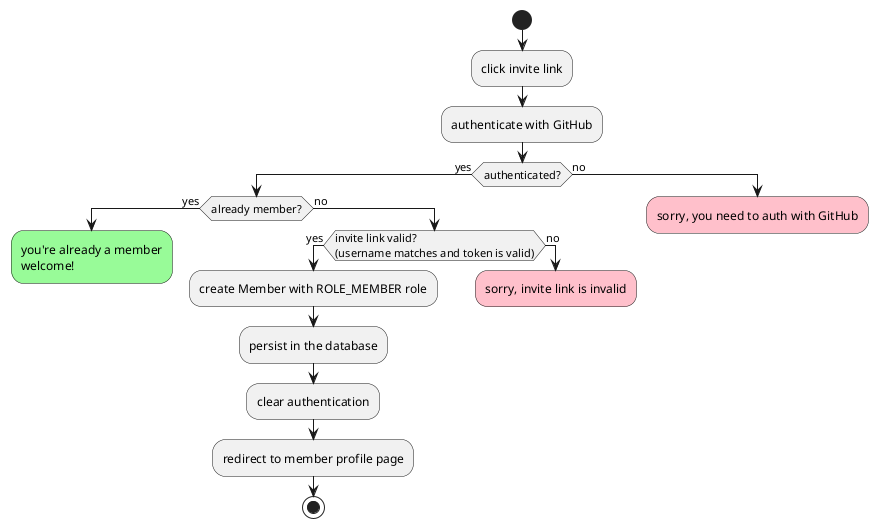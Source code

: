 @startuml

start
:click invite link;
:authenticate with GitHub;
if (authenticated?) then (yes)
    if (already member?) then (yes)
        #palegreen:you're already a member
        welcome!;
        kill
    else (no)
        if (invite link valid?\n(username matches and token is valid)) then (yes)
            :create Member with ROLE_MEMBER role;
            :persist in the database;
            :clear authentication;
            :redirect to member profile page;
            stop
        else (no)
            #pink:sorry, invite link is invalid;
            kill
        endif
    endif
else (no)
    #pink:sorry, you need to auth with GitHub;
    kill
endif

@enduml